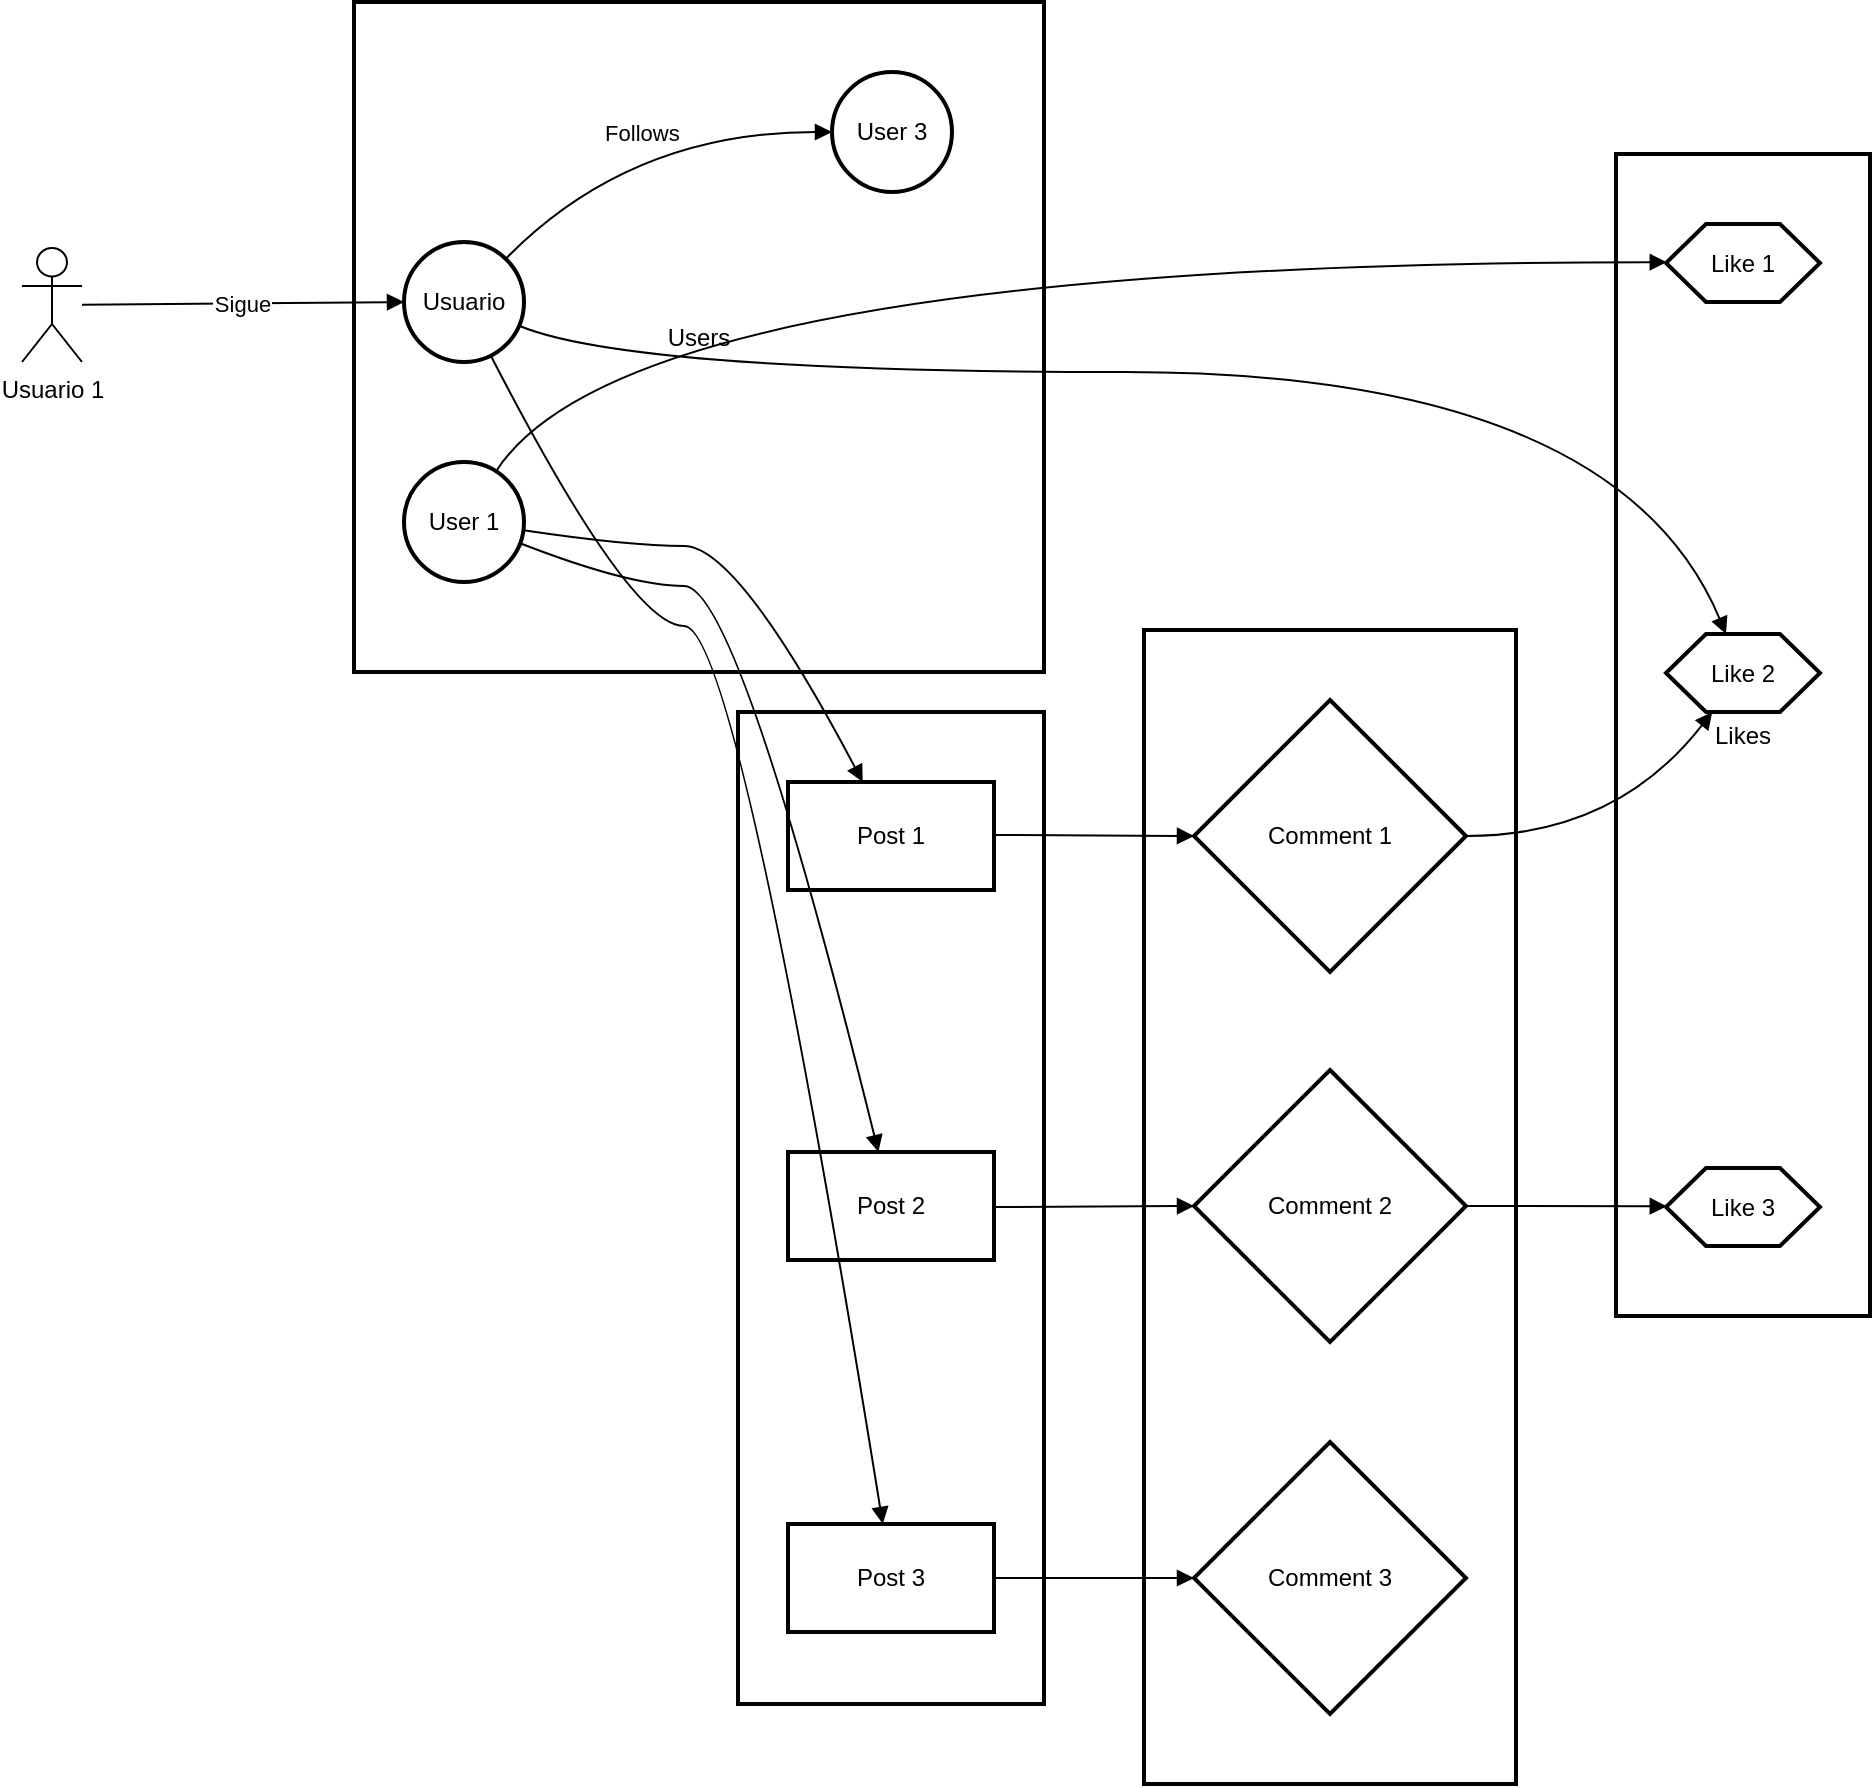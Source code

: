 <mxfile version="26.1.3">
  <diagram name="Página-1" id="7bljCttjSE_ZduePupPO">
    <mxGraphModel dx="786" dy="455" grid="1" gridSize="10" guides="1" tooltips="1" connect="1" arrows="1" fold="1" page="1" pageScale="1" pageWidth="827" pageHeight="1169" math="0" shadow="0">
      <root>
        <mxCell id="0" />
        <mxCell id="1" parent="0" />
        <mxCell id="3" value="Likes" style="whiteSpace=wrap;strokeWidth=2;" parent="1" vertex="1">
          <mxGeometry x="857" y="84" width="127" height="581" as="geometry" />
        </mxCell>
        <mxCell id="4" value="Comments" style="whiteSpace=wrap;strokeWidth=2;" parent="1" vertex="1">
          <mxGeometry x="621" y="322" width="186" height="577" as="geometry" />
        </mxCell>
        <mxCell id="5" value="Posts" style="whiteSpace=wrap;strokeWidth=2;" parent="1" vertex="1">
          <mxGeometry x="418" y="363" width="153" height="496" as="geometry" />
        </mxCell>
        <mxCell id="6" value="Users" style="whiteSpace=wrap;strokeWidth=2;" parent="1" vertex="1">
          <mxGeometry x="226" y="8" width="345" height="335" as="geometry" />
        </mxCell>
        <mxCell id="7" value="User 1" style="ellipse;aspect=fixed;strokeWidth=2;whiteSpace=wrap;" parent="1" vertex="1">
          <mxGeometry x="251" y="238" width="60" height="60" as="geometry" />
        </mxCell>
        <mxCell id="8" value="Usuario" style="ellipse;aspect=fixed;strokeWidth=2;whiteSpace=wrap;" parent="1" vertex="1">
          <mxGeometry x="251" y="128" width="60" height="60" as="geometry" />
        </mxCell>
        <mxCell id="9" value="User 3" style="ellipse;aspect=fixed;strokeWidth=2;whiteSpace=wrap;" parent="1" vertex="1">
          <mxGeometry x="465" y="43" width="60" height="60" as="geometry" />
        </mxCell>
        <mxCell id="10" value="Post 1" style="whiteSpace=wrap;strokeWidth=2;" parent="1" vertex="1">
          <mxGeometry x="443" y="398" width="103" height="54" as="geometry" />
        </mxCell>
        <mxCell id="11" value="Post 2" style="whiteSpace=wrap;strokeWidth=2;" parent="1" vertex="1">
          <mxGeometry x="443" y="583" width="103" height="54" as="geometry" />
        </mxCell>
        <mxCell id="12" value="Post 3" style="whiteSpace=wrap;strokeWidth=2;" parent="1" vertex="1">
          <mxGeometry x="443" y="769" width="103" height="54" as="geometry" />
        </mxCell>
        <mxCell id="13" value="Comment 1" style="rhombus;strokeWidth=2;whiteSpace=wrap;" parent="1" vertex="1">
          <mxGeometry x="646" y="357" width="136" height="136" as="geometry" />
        </mxCell>
        <mxCell id="14" value="Comment 2" style="rhombus;strokeWidth=2;whiteSpace=wrap;" parent="1" vertex="1">
          <mxGeometry x="646" y="542" width="136" height="136" as="geometry" />
        </mxCell>
        <mxCell id="15" value="Comment 3" style="rhombus;strokeWidth=2;whiteSpace=wrap;" parent="1" vertex="1">
          <mxGeometry x="646" y="728" width="136" height="136" as="geometry" />
        </mxCell>
        <mxCell id="16" value="Like 1" style="shape=hexagon;perimeter=hexagonPerimeter2;fixedSize=1;strokeWidth=2;whiteSpace=wrap;" parent="1" vertex="1">
          <mxGeometry x="882" y="119" width="77" height="39" as="geometry" />
        </mxCell>
        <mxCell id="17" value="Like 2" style="shape=hexagon;perimeter=hexagonPerimeter2;fixedSize=1;strokeWidth=2;whiteSpace=wrap;" parent="1" vertex="1">
          <mxGeometry x="882" y="324" width="77" height="39" as="geometry" />
        </mxCell>
        <mxCell id="18" value="Like 3" style="shape=hexagon;perimeter=hexagonPerimeter2;fixedSize=1;strokeWidth=2;whiteSpace=wrap;" parent="1" vertex="1">
          <mxGeometry x="882" y="591" width="77" height="39" as="geometry" />
        </mxCell>
        <mxCell id="20" value="Sigue" style="curved=1;startArrow=none;endArrow=block;entryX=-0.01;entryY=0.5;" parent="1" source="qCNo01SNKq6QyHZmtWmA-31" target="8" edge="1">
          <mxGeometry relative="1" as="geometry">
            <Array as="points" />
            <mxPoint x="93" y="158" as="sourcePoint" />
          </mxGeometry>
        </mxCell>
        <mxCell id="21" value="Follows" style="curved=1;startArrow=none;endArrow=block;exitX=0.99;exitY=0;entryX=-0.01;entryY=0.5;" parent="1" source="8" target="9" edge="1">
          <mxGeometry relative="1" as="geometry">
            <Array as="points">
              <mxPoint x="364" y="73" />
            </Array>
          </mxGeometry>
        </mxCell>
        <mxCell id="22" value="" style="curved=1;startArrow=none;endArrow=block;exitX=0.99;exitY=0.57;entryX=0.36;entryY=-0.01;" parent="1" source="7" target="10" edge="1">
          <mxGeometry relative="1" as="geometry">
            <Array as="points">
              <mxPoint x="364" y="280" />
              <mxPoint x="418" y="280" />
            </Array>
          </mxGeometry>
        </mxCell>
        <mxCell id="23" value="" style="curved=1;startArrow=none;endArrow=block;exitX=0.82;exitY=0;entryX=0;entryY=0.49;" parent="1" source="7" target="16" edge="1">
          <mxGeometry relative="1" as="geometry">
            <Array as="points">
              <mxPoint x="364" y="138" />
            </Array>
          </mxGeometry>
        </mxCell>
        <mxCell id="24" value="" style="curved=1;startArrow=none;endArrow=block;exitX=1;exitY=0.49;entryX=0;entryY=0.5;" parent="1" source="10" target="13" edge="1">
          <mxGeometry relative="1" as="geometry">
            <Array as="points" />
          </mxGeometry>
        </mxCell>
        <mxCell id="25" value="" style="curved=1;startArrow=none;endArrow=block;exitX=1;exitY=0.5;entryX=0.3;entryY=1;" parent="1" source="13" target="17" edge="1">
          <mxGeometry relative="1" as="geometry">
            <Array as="points">
              <mxPoint x="857" y="425" />
            </Array>
          </mxGeometry>
        </mxCell>
        <mxCell id="26" value="" style="curved=1;startArrow=none;endArrow=block;exitX=0.99;exitY=0.69;entryX=0.44;entryY=0.01;" parent="1" source="7" target="11" edge="1">
          <mxGeometry relative="1" as="geometry">
            <Array as="points">
              <mxPoint x="364" y="300" />
              <mxPoint x="418" y="300" />
            </Array>
          </mxGeometry>
        </mxCell>
        <mxCell id="27" value="" style="curved=1;startArrow=none;endArrow=block;exitX=1;exitY=0.51;entryX=0;entryY=0.5;" parent="1" source="11" target="14" edge="1">
          <mxGeometry relative="1" as="geometry">
            <Array as="points" />
          </mxGeometry>
        </mxCell>
        <mxCell id="28" value="" style="curved=1;startArrow=none;endArrow=block;exitX=1;exitY=0.5;entryX=0;entryY=0.49;" parent="1" source="14" target="18" edge="1">
          <mxGeometry relative="1" as="geometry">
            <Array as="points" />
          </mxGeometry>
        </mxCell>
        <mxCell id="29" value="" style="curved=1;startArrow=none;endArrow=block;exitX=0.75;exitY=1;entryX=0.46;entryY=0;" parent="1" source="8" target="12" edge="1">
          <mxGeometry relative="1" as="geometry">
            <Array as="points">
              <mxPoint x="364" y="320" />
              <mxPoint x="418" y="320" />
            </Array>
          </mxGeometry>
        </mxCell>
        <mxCell id="30" value="" style="curved=1;startArrow=none;endArrow=block;exitX=1;exitY=0.5;entryX=0;entryY=0.5;" parent="1" source="12" target="15" edge="1">
          <mxGeometry relative="1" as="geometry">
            <Array as="points" />
          </mxGeometry>
        </mxCell>
        <mxCell id="31" value="" style="curved=1;startArrow=none;endArrow=block;exitX=0.99;exitY=0.71;entryX=0.39;entryY=0;" parent="1" source="8" target="17" edge="1">
          <mxGeometry relative="1" as="geometry">
            <Array as="points">
              <mxPoint x="364" y="193" />
              <mxPoint x="857" y="193" />
            </Array>
          </mxGeometry>
        </mxCell>
        <mxCell id="qCNo01SNKq6QyHZmtWmA-31" value="Usuario 1" style="shape=umlActor;verticalLabelPosition=bottom;verticalAlign=top;html=1;outlineConnect=0;" vertex="1" parent="1">
          <mxGeometry x="60" y="131" width="30" height="57" as="geometry" />
        </mxCell>
      </root>
    </mxGraphModel>
  </diagram>
</mxfile>

